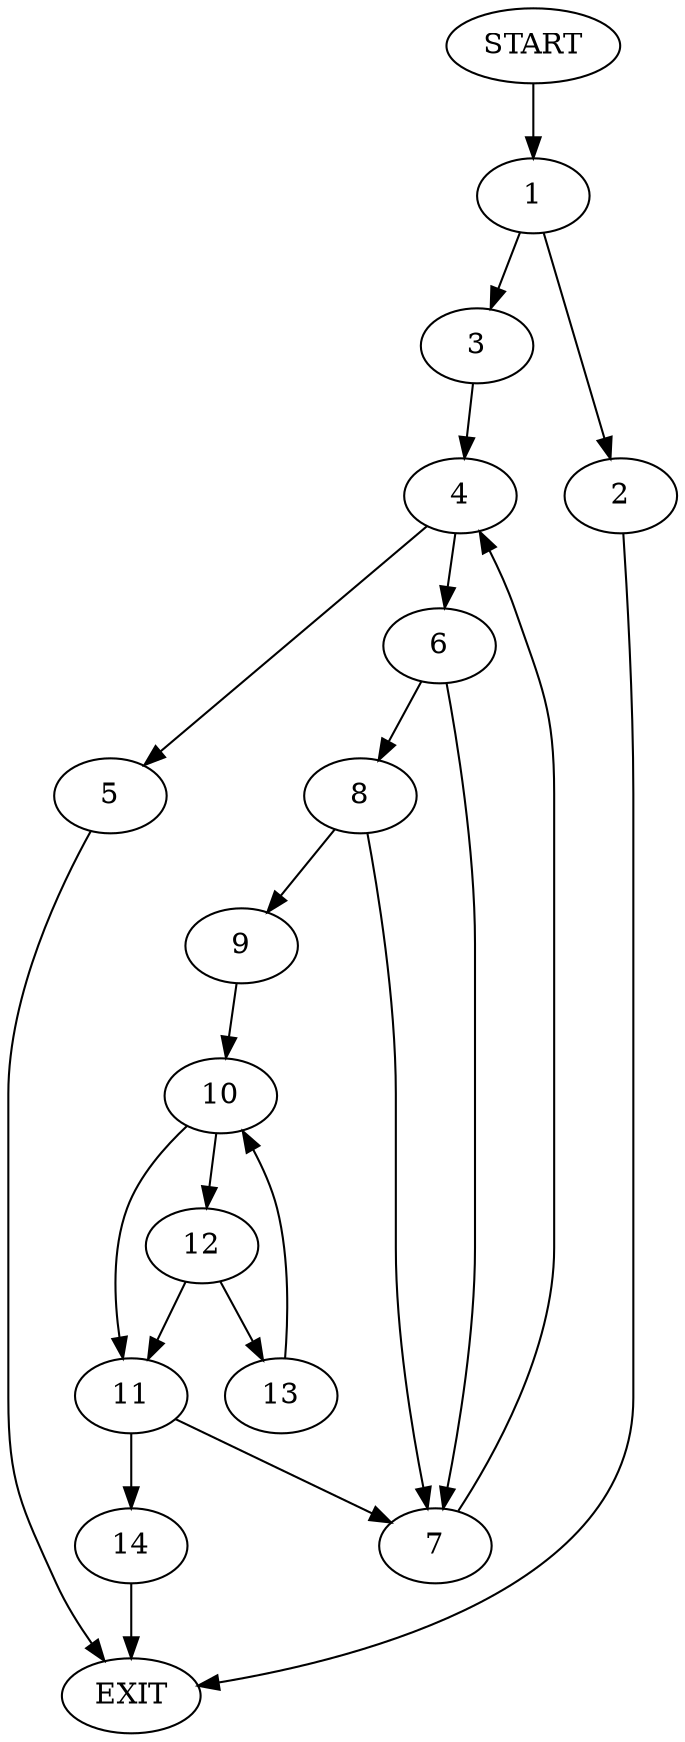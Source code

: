 digraph {
0 [label="START"]
15 [label="EXIT"]
0 -> 1
1 -> 2
1 -> 3
2 -> 15
3 -> 4
4 -> 5
4 -> 6
6 -> 7
6 -> 8
5 -> 15
7 -> 4
8 -> 7
8 -> 9
9 -> 10
10 -> 11
10 -> 12
12 -> 11
12 -> 13
11 -> 7
11 -> 14
13 -> 10
14 -> 15
}
